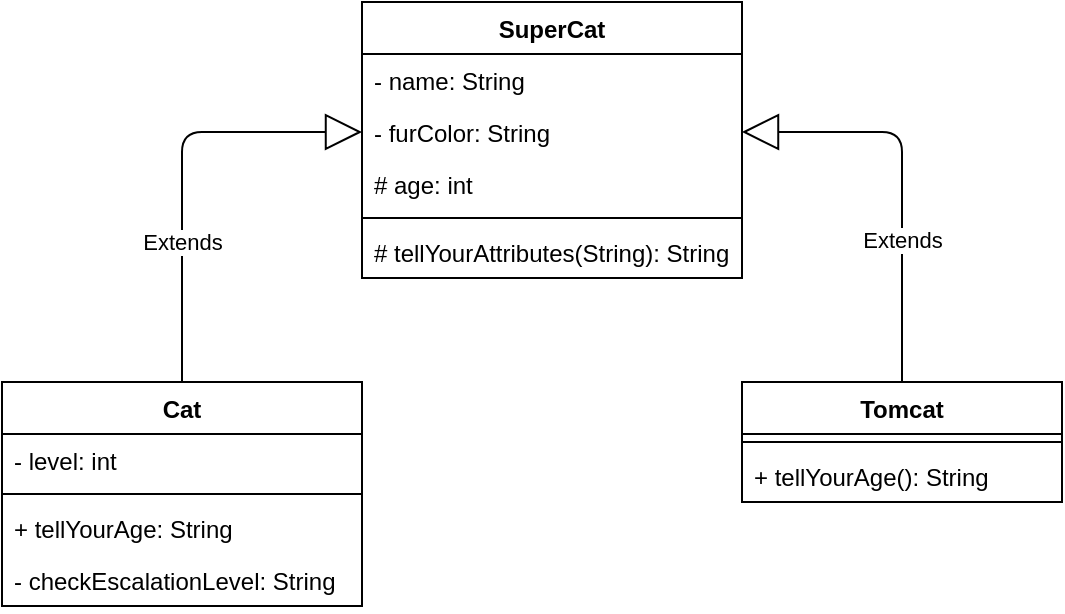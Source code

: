 <mxfile version="14.6.13" type="device"><diagram id="ptJTKeLlK1vzueOBL_3K" name="Seite-1"><mxGraphModel dx="680" dy="690" grid="1" gridSize="10" guides="1" tooltips="1" connect="1" arrows="1" fold="1" page="1" pageScale="1" pageWidth="827" pageHeight="1169" math="0" shadow="0"><root><mxCell id="0"/><mxCell id="1" parent="0"/><mxCell id="EkTaXF0do7iq-n6xUkUe-5" value="SuperCat" style="swimlane;fontStyle=1;align=center;verticalAlign=top;childLayout=stackLayout;horizontal=1;startSize=26;horizontalStack=0;resizeParent=1;resizeParentMax=0;resizeLast=0;collapsible=1;marginBottom=0;" vertex="1" parent="1"><mxGeometry x="300" y="130" width="190" height="138" as="geometry"/></mxCell><mxCell id="EkTaXF0do7iq-n6xUkUe-6" value="- name: String" style="text;strokeColor=none;fillColor=none;align=left;verticalAlign=top;spacingLeft=4;spacingRight=4;overflow=hidden;rotatable=0;points=[[0,0.5],[1,0.5]];portConstraint=eastwest;" vertex="1" parent="EkTaXF0do7iq-n6xUkUe-5"><mxGeometry y="26" width="190" height="26" as="geometry"/></mxCell><mxCell id="EkTaXF0do7iq-n6xUkUe-19" value="- furColor: String" style="text;strokeColor=none;fillColor=none;align=left;verticalAlign=top;spacingLeft=4;spacingRight=4;overflow=hidden;rotatable=0;points=[[0,0.5],[1,0.5]];portConstraint=eastwest;" vertex="1" parent="EkTaXF0do7iq-n6xUkUe-5"><mxGeometry y="52" width="190" height="26" as="geometry"/></mxCell><mxCell id="EkTaXF0do7iq-n6xUkUe-20" value="# age: int" style="text;strokeColor=none;fillColor=none;align=left;verticalAlign=top;spacingLeft=4;spacingRight=4;overflow=hidden;rotatable=0;points=[[0,0.5],[1,0.5]];portConstraint=eastwest;" vertex="1" parent="EkTaXF0do7iq-n6xUkUe-5"><mxGeometry y="78" width="190" height="26" as="geometry"/></mxCell><mxCell id="EkTaXF0do7iq-n6xUkUe-7" value="" style="line;strokeWidth=1;fillColor=none;align=left;verticalAlign=middle;spacingTop=-1;spacingLeft=3;spacingRight=3;rotatable=0;labelPosition=right;points=[];portConstraint=eastwest;" vertex="1" parent="EkTaXF0do7iq-n6xUkUe-5"><mxGeometry y="104" width="190" height="8" as="geometry"/></mxCell><mxCell id="EkTaXF0do7iq-n6xUkUe-8" value="# tellYourAttributes(String): String" style="text;strokeColor=none;fillColor=none;align=left;verticalAlign=top;spacingLeft=4;spacingRight=4;overflow=hidden;rotatable=0;points=[[0,0.5],[1,0.5]];portConstraint=eastwest;" vertex="1" parent="EkTaXF0do7iq-n6xUkUe-5"><mxGeometry y="112" width="190" height="26" as="geometry"/></mxCell><mxCell id="EkTaXF0do7iq-n6xUkUe-10" value="Cat" style="swimlane;fontStyle=1;align=center;verticalAlign=top;childLayout=stackLayout;horizontal=1;startSize=26;horizontalStack=0;resizeParent=1;resizeParentMax=0;resizeLast=0;collapsible=1;marginBottom=0;" vertex="1" parent="1"><mxGeometry x="120" y="320" width="180" height="112" as="geometry"/></mxCell><mxCell id="EkTaXF0do7iq-n6xUkUe-11" value="- level: int" style="text;strokeColor=none;fillColor=none;align=left;verticalAlign=top;spacingLeft=4;spacingRight=4;overflow=hidden;rotatable=0;points=[[0,0.5],[1,0.5]];portConstraint=eastwest;" vertex="1" parent="EkTaXF0do7iq-n6xUkUe-10"><mxGeometry y="26" width="180" height="26" as="geometry"/></mxCell><mxCell id="EkTaXF0do7iq-n6xUkUe-12" value="" style="line;strokeWidth=1;fillColor=none;align=left;verticalAlign=middle;spacingTop=-1;spacingLeft=3;spacingRight=3;rotatable=0;labelPosition=right;points=[];portConstraint=eastwest;" vertex="1" parent="EkTaXF0do7iq-n6xUkUe-10"><mxGeometry y="52" width="180" height="8" as="geometry"/></mxCell><mxCell id="EkTaXF0do7iq-n6xUkUe-13" value="+ tellYourAge: String" style="text;strokeColor=none;fillColor=none;align=left;verticalAlign=top;spacingLeft=4;spacingRight=4;overflow=hidden;rotatable=0;points=[[0,0.5],[1,0.5]];portConstraint=eastwest;" vertex="1" parent="EkTaXF0do7iq-n6xUkUe-10"><mxGeometry y="60" width="180" height="26" as="geometry"/></mxCell><mxCell id="EkTaXF0do7iq-n6xUkUe-18" value="- checkEscalationLevel: String" style="text;strokeColor=none;fillColor=none;align=left;verticalAlign=top;spacingLeft=4;spacingRight=4;overflow=hidden;rotatable=0;points=[[0,0.5],[1,0.5]];portConstraint=eastwest;" vertex="1" parent="EkTaXF0do7iq-n6xUkUe-10"><mxGeometry y="86" width="180" height="26" as="geometry"/></mxCell><mxCell id="EkTaXF0do7iq-n6xUkUe-14" value="Tomcat" style="swimlane;fontStyle=1;align=center;verticalAlign=top;childLayout=stackLayout;horizontal=1;startSize=26;horizontalStack=0;resizeParent=1;resizeParentMax=0;resizeLast=0;collapsible=1;marginBottom=0;" vertex="1" parent="1"><mxGeometry x="490" y="320" width="160" height="60" as="geometry"/></mxCell><mxCell id="EkTaXF0do7iq-n6xUkUe-16" value="" style="line;strokeWidth=1;fillColor=none;align=left;verticalAlign=middle;spacingTop=-1;spacingLeft=3;spacingRight=3;rotatable=0;labelPosition=right;points=[];portConstraint=eastwest;" vertex="1" parent="EkTaXF0do7iq-n6xUkUe-14"><mxGeometry y="26" width="160" height="8" as="geometry"/></mxCell><mxCell id="EkTaXF0do7iq-n6xUkUe-17" value="+ tellYourAge(): String" style="text;strokeColor=none;fillColor=none;align=left;verticalAlign=top;spacingLeft=4;spacingRight=4;overflow=hidden;rotatable=0;points=[[0,0.5],[1,0.5]];portConstraint=eastwest;" vertex="1" parent="EkTaXF0do7iq-n6xUkUe-14"><mxGeometry y="34" width="160" height="26" as="geometry"/></mxCell><mxCell id="EkTaXF0do7iq-n6xUkUe-30" value="Extends" style="endArrow=block;endSize=16;endFill=0;html=1;exitX=0.5;exitY=0;exitDx=0;exitDy=0;entryX=0;entryY=0.5;entryDx=0;entryDy=0;" edge="1" parent="1" source="EkTaXF0do7iq-n6xUkUe-10" target="EkTaXF0do7iq-n6xUkUe-19"><mxGeometry x="-0.349" width="160" relative="1" as="geometry"><mxPoint x="230" y="280" as="sourcePoint"/><mxPoint x="300" y="199" as="targetPoint"/><Array as="points"><mxPoint x="210" y="195"/></Array><mxPoint as="offset"/></mxGeometry></mxCell><mxCell id="EkTaXF0do7iq-n6xUkUe-31" value="Extends" style="endArrow=block;endSize=16;endFill=0;html=1;entryX=1;entryY=0.5;entryDx=0;entryDy=0;exitX=0.5;exitY=0;exitDx=0;exitDy=0;" edge="1" parent="1" source="EkTaXF0do7iq-n6xUkUe-14" target="EkTaXF0do7iq-n6xUkUe-19"><mxGeometry x="-0.305" width="160" relative="1" as="geometry"><mxPoint x="600" y="300" as="sourcePoint"/><mxPoint x="700" y="230" as="targetPoint"/><Array as="points"><mxPoint x="570" y="195"/></Array><mxPoint as="offset"/></mxGeometry></mxCell></root></mxGraphModel></diagram></mxfile>